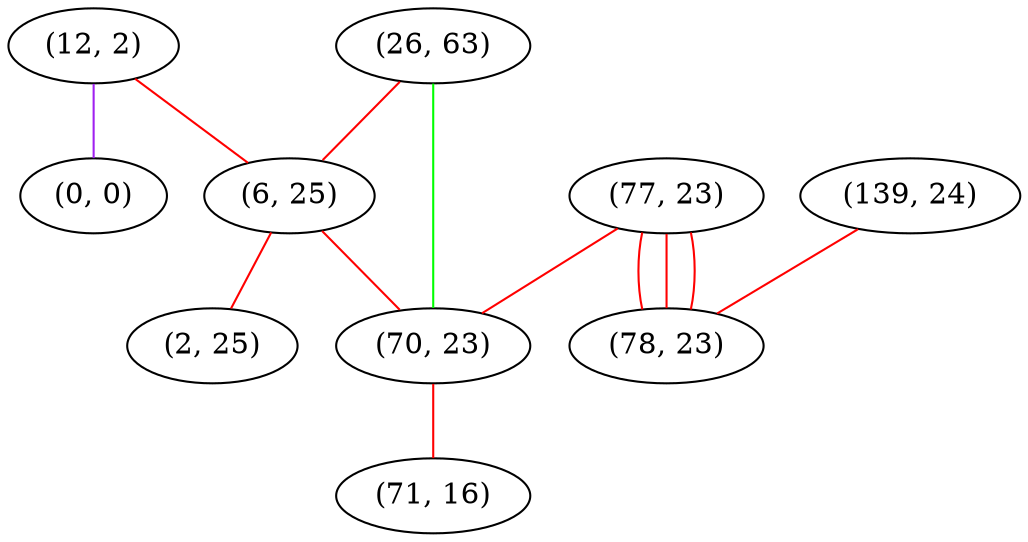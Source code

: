 graph "" {
"(12, 2)";
"(77, 23)";
"(26, 63)";
"(6, 25)";
"(0, 0)";
"(70, 23)";
"(2, 25)";
"(139, 24)";
"(71, 16)";
"(78, 23)";
"(12, 2)" -- "(6, 25)"  [color=red, key=0, weight=1];
"(12, 2)" -- "(0, 0)"  [color=purple, key=0, weight=4];
"(77, 23)" -- "(78, 23)"  [color=red, key=0, weight=1];
"(77, 23)" -- "(78, 23)"  [color=red, key=1, weight=1];
"(77, 23)" -- "(78, 23)"  [color=red, key=2, weight=1];
"(77, 23)" -- "(70, 23)"  [color=red, key=0, weight=1];
"(26, 63)" -- "(6, 25)"  [color=red, key=0, weight=1];
"(26, 63)" -- "(70, 23)"  [color=green, key=0, weight=2];
"(6, 25)" -- "(70, 23)"  [color=red, key=0, weight=1];
"(6, 25)" -- "(2, 25)"  [color=red, key=0, weight=1];
"(70, 23)" -- "(71, 16)"  [color=red, key=0, weight=1];
"(139, 24)" -- "(78, 23)"  [color=red, key=0, weight=1];
}
